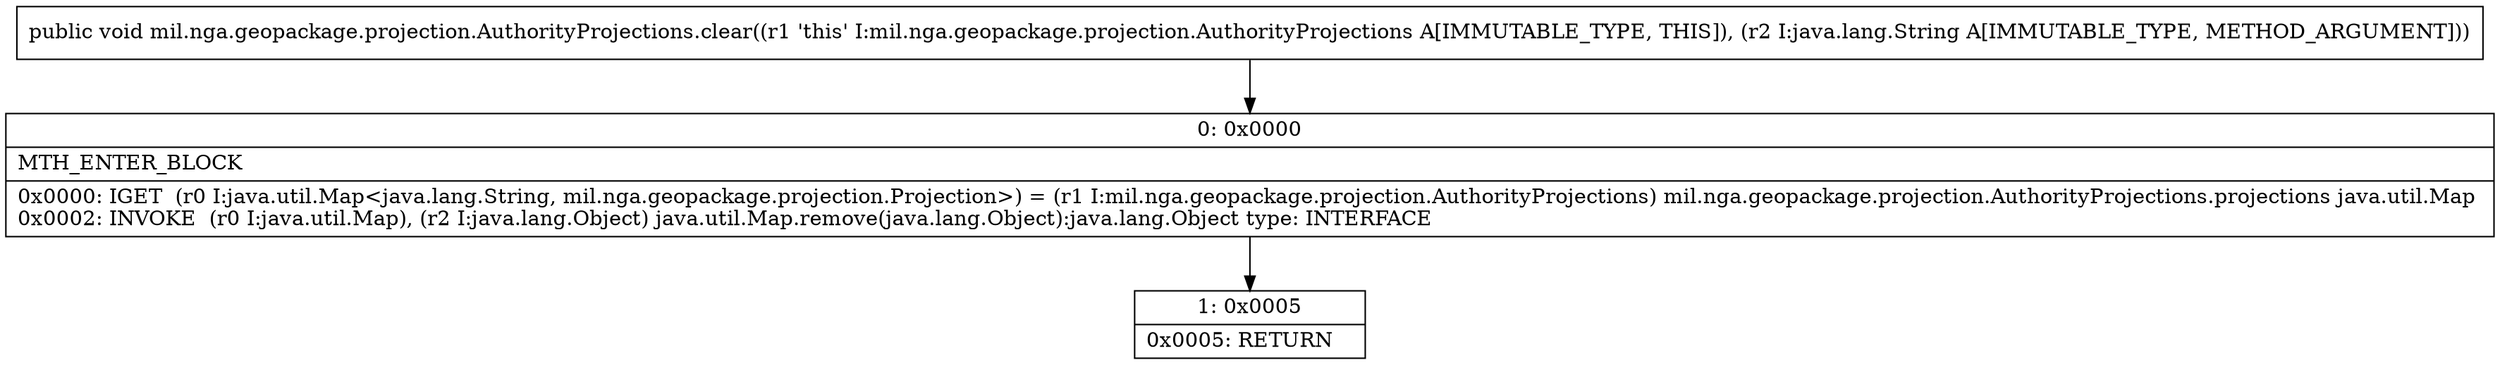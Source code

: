 digraph "CFG formil.nga.geopackage.projection.AuthorityProjections.clear(Ljava\/lang\/String;)V" {
Node_0 [shape=record,label="{0\:\ 0x0000|MTH_ENTER_BLOCK\l|0x0000: IGET  (r0 I:java.util.Map\<java.lang.String, mil.nga.geopackage.projection.Projection\>) = (r1 I:mil.nga.geopackage.projection.AuthorityProjections) mil.nga.geopackage.projection.AuthorityProjections.projections java.util.Map \l0x0002: INVOKE  (r0 I:java.util.Map), (r2 I:java.lang.Object) java.util.Map.remove(java.lang.Object):java.lang.Object type: INTERFACE \l}"];
Node_1 [shape=record,label="{1\:\ 0x0005|0x0005: RETURN   \l}"];
MethodNode[shape=record,label="{public void mil.nga.geopackage.projection.AuthorityProjections.clear((r1 'this' I:mil.nga.geopackage.projection.AuthorityProjections A[IMMUTABLE_TYPE, THIS]), (r2 I:java.lang.String A[IMMUTABLE_TYPE, METHOD_ARGUMENT])) }"];
MethodNode -> Node_0;
Node_0 -> Node_1;
}

